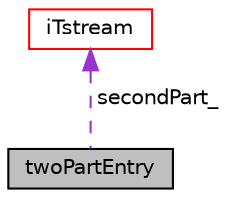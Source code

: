 digraph "twoPartEntry"
{
 // LATEX_PDF_SIZE
  edge [fontname="Helvetica",fontsize="10",labelfontname="Helvetica",labelfontsize="10"];
  node [fontname="Helvetica",fontsize="10",shape=record];
  Node1 [label="twoPartEntry",height=0.2,width=0.4,color="black", fillcolor="grey75", style="filled", fontcolor="black",tooltip=" "];
  Node2 -> Node1 [dir="back",color="darkorchid3",fontsize="10",style="dashed",label=" secondPart_" ,fontname="Helvetica"];
  Node2 [label="iTstream",height=0.2,width=0.4,color="red", fillcolor="white", style="filled",URL="$classpFlow_1_1iTstream.html",tooltip="Input token stream."];
}
